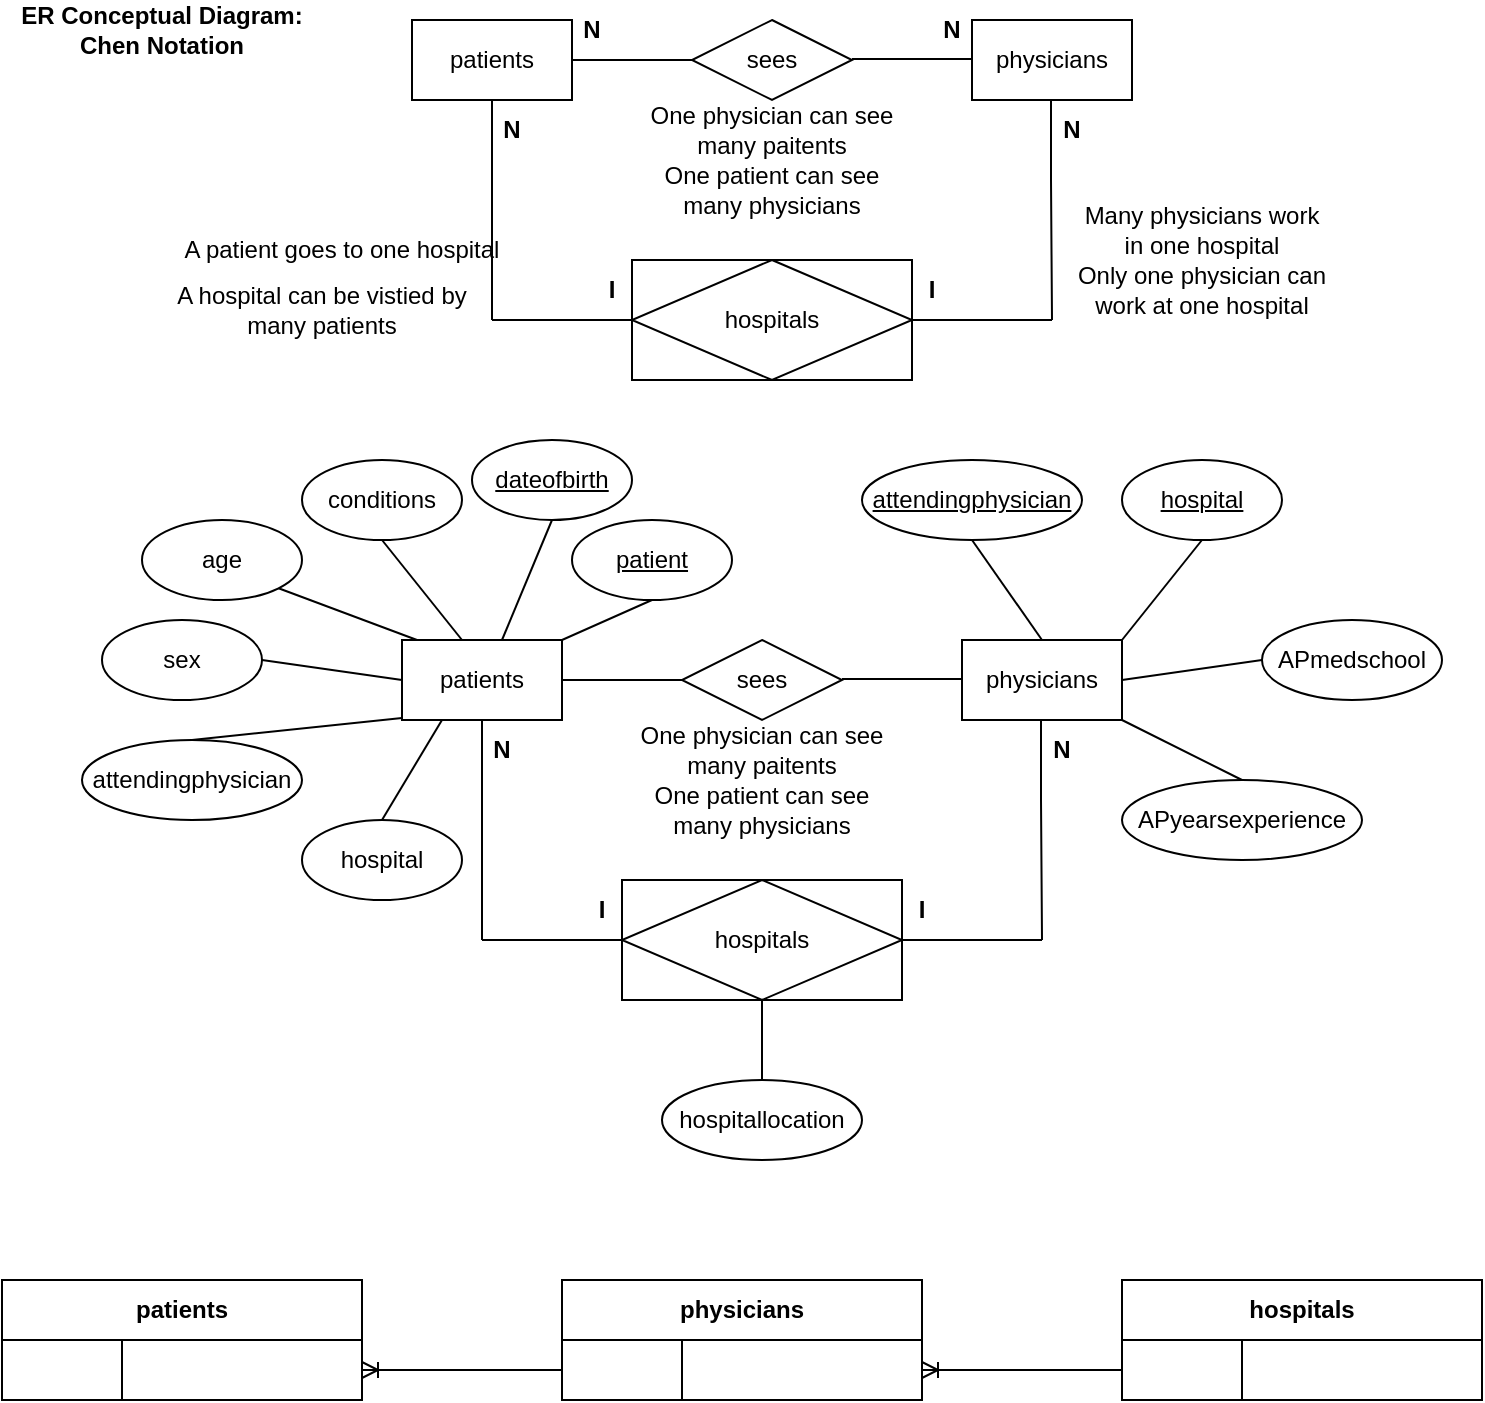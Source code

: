 <mxfile version="21.6.5" type="github">
  <diagram id="R2lEEEUBdFMjLlhIrx00" name="Page-1">
    <mxGraphModel dx="862" dy="481" grid="1" gridSize="10" guides="1" tooltips="1" connect="1" arrows="1" fold="1" page="1" pageScale="1" pageWidth="850" pageHeight="1100" math="0" shadow="0" extFonts="Permanent Marker^https://fonts.googleapis.com/css?family=Permanent+Marker">
      <root>
        <mxCell id="0" />
        <mxCell id="1" parent="0" />
        <mxCell id="58cPk2rYp0zfNqmspbuc-5" value="conditions" style="ellipse;whiteSpace=wrap;html=1;" vertex="1" parent="1">
          <mxGeometry x="150" y="230" width="80" height="40" as="geometry" />
        </mxCell>
        <mxCell id="58cPk2rYp0zfNqmspbuc-6" value="&lt;u&gt;dateofbirth&lt;/u&gt;" style="ellipse;whiteSpace=wrap;html=1;" vertex="1" parent="1">
          <mxGeometry x="235" y="220" width="80" height="40" as="geometry" />
        </mxCell>
        <mxCell id="58cPk2rYp0zfNqmspbuc-7" value="&lt;u&gt;patient&lt;/u&gt;" style="ellipse;whiteSpace=wrap;html=1;" vertex="1" parent="1">
          <mxGeometry x="285" y="260" width="80" height="40" as="geometry" />
        </mxCell>
        <mxCell id="58cPk2rYp0zfNqmspbuc-8" value="attendingphysician" style="ellipse;whiteSpace=wrap;html=1;" vertex="1" parent="1">
          <mxGeometry x="40" y="370" width="110" height="40" as="geometry" />
        </mxCell>
        <mxCell id="58cPk2rYp0zfNqmspbuc-9" value="age" style="ellipse;whiteSpace=wrap;html=1;" vertex="1" parent="1">
          <mxGeometry x="70" y="260" width="80" height="40" as="geometry" />
        </mxCell>
        <mxCell id="58cPk2rYp0zfNqmspbuc-10" value="&lt;u&gt;attendingphysician&lt;/u&gt;" style="ellipse;whiteSpace=wrap;html=1;" vertex="1" parent="1">
          <mxGeometry x="430" y="230" width="110" height="40" as="geometry" />
        </mxCell>
        <mxCell id="58cPk2rYp0zfNqmspbuc-11" value="sex" style="ellipse;whiteSpace=wrap;html=1;" vertex="1" parent="1">
          <mxGeometry x="50" y="310" width="80" height="40" as="geometry" />
        </mxCell>
        <mxCell id="58cPk2rYp0zfNqmspbuc-12" value="hospital" style="ellipse;whiteSpace=wrap;html=1;" vertex="1" parent="1">
          <mxGeometry x="150" y="410" width="80" height="40" as="geometry" />
        </mxCell>
        <mxCell id="58cPk2rYp0zfNqmspbuc-20" value="APyearsexperience" style="ellipse;whiteSpace=wrap;html=1;" vertex="1" parent="1">
          <mxGeometry x="560" y="390" width="120" height="40" as="geometry" />
        </mxCell>
        <mxCell id="58cPk2rYp0zfNqmspbuc-21" value="&lt;u&gt;hospital&lt;/u&gt;" style="ellipse;whiteSpace=wrap;html=1;" vertex="1" parent="1">
          <mxGeometry x="560" y="230" width="80" height="40" as="geometry" />
        </mxCell>
        <mxCell id="58cPk2rYp0zfNqmspbuc-22" value="APmedschool" style="ellipse;whiteSpace=wrap;html=1;" vertex="1" parent="1">
          <mxGeometry x="630" y="310" width="90" height="40" as="geometry" />
        </mxCell>
        <mxCell id="58cPk2rYp0zfNqmspbuc-23" value="hospitallocation" style="ellipse;whiteSpace=wrap;html=1;" vertex="1" parent="1">
          <mxGeometry x="330" y="540" width="100" height="40" as="geometry" />
        </mxCell>
        <mxCell id="58cPk2rYp0zfNqmspbuc-25" style="edgeStyle=orthogonalEdgeStyle;rounded=0;orthogonalLoop=1;jettySize=auto;html=1;exitX=0.5;exitY=1;exitDx=0;exitDy=0;" edge="1" parent="1" source="58cPk2rYp0zfNqmspbuc-8" target="58cPk2rYp0zfNqmspbuc-8">
          <mxGeometry relative="1" as="geometry" />
        </mxCell>
        <mxCell id="58cPk2rYp0zfNqmspbuc-26" value="physicians" style="rounded=0;whiteSpace=wrap;html=1;" vertex="1" parent="1">
          <mxGeometry x="485" y="10" width="80" height="40" as="geometry" />
        </mxCell>
        <mxCell id="58cPk2rYp0zfNqmspbuc-29" value="patients" style="rounded=0;whiteSpace=wrap;html=1;" vertex="1" parent="1">
          <mxGeometry x="205" y="10" width="80" height="40" as="geometry" />
        </mxCell>
        <mxCell id="58cPk2rYp0zfNqmspbuc-33" value="sees" style="rhombus;whiteSpace=wrap;html=1;" vertex="1" parent="1">
          <mxGeometry x="345" y="10" width="80" height="40" as="geometry" />
        </mxCell>
        <mxCell id="58cPk2rYp0zfNqmspbuc-34" value="" style="endArrow=none;html=1;rounded=0;exitX=1;exitY=0.5;exitDx=0;exitDy=0;entryX=0;entryY=0.5;entryDx=0;entryDy=0;" edge="1" parent="1" source="58cPk2rYp0zfNqmspbuc-29" target="58cPk2rYp0zfNqmspbuc-33">
          <mxGeometry width="50" height="50" relative="1" as="geometry">
            <mxPoint x="525" y="150" as="sourcePoint" />
            <mxPoint x="575" y="100" as="targetPoint" />
          </mxGeometry>
        </mxCell>
        <mxCell id="58cPk2rYp0zfNqmspbuc-35" value="" style="endArrow=none;html=1;rounded=0;exitX=1;exitY=0.5;exitDx=0;exitDy=0;entryX=0;entryY=0.5;entryDx=0;entryDy=0;" edge="1" parent="1">
          <mxGeometry width="50" height="50" relative="1" as="geometry">
            <mxPoint x="425" y="29.5" as="sourcePoint" />
            <mxPoint x="485" y="29.5" as="targetPoint" />
          </mxGeometry>
        </mxCell>
        <mxCell id="58cPk2rYp0zfNqmspbuc-36" value="&lt;b&gt;N&lt;/b&gt;" style="text;html=1;strokeColor=none;fillColor=none;align=center;verticalAlign=middle;whiteSpace=wrap;rounded=0;" vertex="1" parent="1">
          <mxGeometry x="465" width="20" height="30" as="geometry" />
        </mxCell>
        <mxCell id="58cPk2rYp0zfNqmspbuc-37" value="&lt;b&gt;N&lt;/b&gt;" style="text;html=1;strokeColor=none;fillColor=none;align=center;verticalAlign=middle;whiteSpace=wrap;rounded=0;" vertex="1" parent="1">
          <mxGeometry x="285" width="20" height="30" as="geometry" />
        </mxCell>
        <mxCell id="58cPk2rYp0zfNqmspbuc-40" value="Only one physician can work at one hospital" style="text;html=1;strokeColor=none;fillColor=none;align=center;verticalAlign=middle;whiteSpace=wrap;rounded=0;" vertex="1" parent="1">
          <mxGeometry x="535" y="130" width="130" height="30" as="geometry" />
        </mxCell>
        <mxCell id="58cPk2rYp0zfNqmspbuc-41" value="&lt;b&gt;N&lt;/b&gt;" style="text;html=1;strokeColor=none;fillColor=none;align=center;verticalAlign=middle;whiteSpace=wrap;rounded=0;" vertex="1" parent="1">
          <mxGeometry x="525" y="50" width="20" height="30" as="geometry" />
        </mxCell>
        <mxCell id="58cPk2rYp0zfNqmspbuc-43" value="&lt;b&gt;I&lt;/b&gt;" style="text;html=1;strokeColor=none;fillColor=none;align=center;verticalAlign=middle;whiteSpace=wrap;rounded=0;" vertex="1" parent="1">
          <mxGeometry x="455" y="130" width="20" height="30" as="geometry" />
        </mxCell>
        <mxCell id="58cPk2rYp0zfNqmspbuc-44" value="One physician can see many paitents" style="text;html=1;strokeColor=none;fillColor=none;align=center;verticalAlign=middle;whiteSpace=wrap;rounded=0;" vertex="1" parent="1">
          <mxGeometry x="320" y="50" width="130" height="30" as="geometry" />
        </mxCell>
        <mxCell id="58cPk2rYp0zfNqmspbuc-61" value="" style="endArrow=none;html=1;rounded=0;entryX=1;entryY=1;entryDx=0;entryDy=0;exitX=0;exitY=0.5;exitDx=0;exitDy=0;" edge="1" parent="1" target="58cPk2rYp0zfNqmspbuc-9">
          <mxGeometry width="50" height="50" relative="1" as="geometry">
            <mxPoint x="207.5" y="320" as="sourcePoint" />
            <mxPoint x="132.5" y="310" as="targetPoint" />
          </mxGeometry>
        </mxCell>
        <mxCell id="58cPk2rYp0zfNqmspbuc-62" value="" style="endArrow=none;html=1;rounded=0;entryX=1;entryY=0.5;entryDx=0;entryDy=0;exitX=0;exitY=0.5;exitDx=0;exitDy=0;" edge="1" parent="1" source="58cPk2rYp0zfNqmspbuc-190" target="58cPk2rYp0zfNqmspbuc-11">
          <mxGeometry width="50" height="50" relative="1" as="geometry">
            <mxPoint x="200" y="360" as="sourcePoint" />
            <mxPoint x="150" y="380" as="targetPoint" />
          </mxGeometry>
        </mxCell>
        <mxCell id="58cPk2rYp0zfNqmspbuc-63" value="" style="endArrow=none;html=1;rounded=0;entryX=0.5;entryY=0;entryDx=0;entryDy=0;" edge="1" parent="1" target="58cPk2rYp0zfNqmspbuc-8">
          <mxGeometry width="50" height="50" relative="1" as="geometry">
            <mxPoint x="200" y="359" as="sourcePoint" />
            <mxPoint x="125" y="349" as="targetPoint" />
          </mxGeometry>
        </mxCell>
        <mxCell id="58cPk2rYp0zfNqmspbuc-64" value="" style="endArrow=none;html=1;rounded=0;entryX=0.5;entryY=0;entryDx=0;entryDy=0;exitX=0.25;exitY=1;exitDx=0;exitDy=0;" edge="1" parent="1" source="58cPk2rYp0zfNqmspbuc-190" target="58cPk2rYp0zfNqmspbuc-12">
          <mxGeometry width="50" height="50" relative="1" as="geometry">
            <mxPoint x="140" y="440" as="sourcePoint" />
            <mxPoint x="35" y="440" as="targetPoint" />
          </mxGeometry>
        </mxCell>
        <mxCell id="58cPk2rYp0zfNqmspbuc-65" value="" style="endArrow=none;html=1;rounded=0;entryX=0.5;entryY=1;entryDx=0;entryDy=0;exitX=0;exitY=0;exitDx=0;exitDy=0;" edge="1" parent="1" target="58cPk2rYp0zfNqmspbuc-5">
          <mxGeometry width="50" height="50" relative="1" as="geometry">
            <mxPoint x="230" y="320" as="sourcePoint" />
            <mxPoint x="178.284" y="294.142" as="targetPoint" />
          </mxGeometry>
        </mxCell>
        <mxCell id="58cPk2rYp0zfNqmspbuc-66" value="" style="endArrow=none;html=1;rounded=0;entryX=0.5;entryY=1;entryDx=0;entryDy=0;exitX=0.25;exitY=0;exitDx=0;exitDy=0;" edge="1" parent="1" target="58cPk2rYp0zfNqmspbuc-6">
          <mxGeometry width="50" height="50" relative="1" as="geometry">
            <mxPoint x="250" y="320" as="sourcePoint" />
            <mxPoint x="205" y="380" as="targetPoint" />
          </mxGeometry>
        </mxCell>
        <mxCell id="58cPk2rYp0zfNqmspbuc-67" value="" style="endArrow=none;html=1;rounded=0;entryX=0.5;entryY=1;entryDx=0;entryDy=0;exitX=0.75;exitY=0;exitDx=0;exitDy=0;" edge="1" parent="1" target="58cPk2rYp0zfNqmspbuc-7">
          <mxGeometry width="50" height="50" relative="1" as="geometry">
            <mxPoint x="280" y="320" as="sourcePoint" />
            <mxPoint x="205" y="390" as="targetPoint" />
          </mxGeometry>
        </mxCell>
        <mxCell id="58cPk2rYp0zfNqmspbuc-68" value="" style="endArrow=none;html=1;rounded=0;exitX=1;exitY=0.5;exitDx=0;exitDy=0;" edge="1" parent="1" source="58cPk2rYp0zfNqmspbuc-189">
          <mxGeometry width="50" height="50" relative="1" as="geometry">
            <mxPoint x="700" y="260" as="sourcePoint" />
            <mxPoint x="630" y="330" as="targetPoint" />
          </mxGeometry>
        </mxCell>
        <mxCell id="58cPk2rYp0zfNqmspbuc-69" value="" style="endArrow=none;html=1;rounded=0;entryX=0.5;entryY=0;entryDx=0;entryDy=0;exitX=1;exitY=1;exitDx=0;exitDy=0;" edge="1" parent="1" source="58cPk2rYp0zfNqmspbuc-189" target="58cPk2rYp0zfNqmspbuc-20">
          <mxGeometry width="50" height="50" relative="1" as="geometry">
            <mxPoint x="740" y="260" as="sourcePoint" />
            <mxPoint x="405" y="310" as="targetPoint" />
          </mxGeometry>
        </mxCell>
        <mxCell id="58cPk2rYp0zfNqmspbuc-70" value="" style="endArrow=none;html=1;rounded=0;entryX=0.5;entryY=1;entryDx=0;entryDy=0;exitX=0.5;exitY=0;exitDx=0;exitDy=0;" edge="1" parent="1" source="58cPk2rYp0zfNqmspbuc-189" target="58cPk2rYp0zfNqmspbuc-10">
          <mxGeometry width="50" height="50" relative="1" as="geometry">
            <mxPoint x="530" y="340" as="sourcePoint" />
            <mxPoint x="245" y="440" as="targetPoint" />
          </mxGeometry>
        </mxCell>
        <mxCell id="58cPk2rYp0zfNqmspbuc-71" value="" style="endArrow=none;html=1;rounded=0;entryX=0.5;entryY=1;entryDx=0;entryDy=0;exitX=1;exitY=0;exitDx=0;exitDy=0;" edge="1" parent="1" source="58cPk2rYp0zfNqmspbuc-189" target="58cPk2rYp0zfNqmspbuc-21">
          <mxGeometry width="50" height="50" relative="1" as="geometry">
            <mxPoint x="570" y="340" as="sourcePoint" />
            <mxPoint x="495" y="280" as="targetPoint" />
          </mxGeometry>
        </mxCell>
        <mxCell id="58cPk2rYp0zfNqmspbuc-73" value="" style="endArrow=none;html=1;rounded=0;entryX=0.5;entryY=0;entryDx=0;entryDy=0;exitX=0.5;exitY=1;exitDx=0;exitDy=0;" edge="1" parent="1" source="58cPk2rYp0zfNqmspbuc-204" target="58cPk2rYp0zfNqmspbuc-23">
          <mxGeometry width="50" height="50" relative="1" as="geometry">
            <mxPoint x="340" y="460" as="sourcePoint" />
            <mxPoint x="15" y="400" as="targetPoint" />
          </mxGeometry>
        </mxCell>
        <mxCell id="58cPk2rYp0zfNqmspbuc-77" value="patients" style="shape=table;startSize=30;container=1;collapsible=1;childLayout=tableLayout;fixedRows=1;rowLines=0;fontStyle=1;align=center;resizeLast=1;html=1;whiteSpace=wrap;" vertex="1" parent="1">
          <mxGeometry y="640" width="180" height="60" as="geometry" />
        </mxCell>
        <mxCell id="58cPk2rYp0zfNqmspbuc-87" value="" style="shape=tableRow;horizontal=0;startSize=0;swimlaneHead=0;swimlaneBody=0;fillColor=none;collapsible=0;dropTarget=0;points=[[0,0.5],[1,0.5]];portConstraint=eastwest;top=0;left=0;right=0;bottom=0;html=1;" vertex="1" parent="58cPk2rYp0zfNqmspbuc-77">
          <mxGeometry y="30" width="180" height="30" as="geometry" />
        </mxCell>
        <mxCell id="58cPk2rYp0zfNqmspbuc-88" value="" style="shape=partialRectangle;connectable=0;fillColor=none;top=0;left=0;bottom=0;right=0;editable=1;overflow=hidden;html=1;whiteSpace=wrap;" vertex="1" parent="58cPk2rYp0zfNqmspbuc-87">
          <mxGeometry width="60" height="30" as="geometry">
            <mxRectangle width="60" height="30" as="alternateBounds" />
          </mxGeometry>
        </mxCell>
        <mxCell id="58cPk2rYp0zfNqmspbuc-89" value="" style="shape=partialRectangle;connectable=0;fillColor=none;top=0;left=0;bottom=0;right=0;align=left;spacingLeft=6;overflow=hidden;html=1;whiteSpace=wrap;" vertex="1" parent="58cPk2rYp0zfNqmspbuc-87">
          <mxGeometry x="60" width="120" height="30" as="geometry">
            <mxRectangle width="120" height="30" as="alternateBounds" />
          </mxGeometry>
        </mxCell>
        <mxCell id="58cPk2rYp0zfNqmspbuc-125" value="physicians" style="shape=table;startSize=30;container=1;collapsible=1;childLayout=tableLayout;fixedRows=1;rowLines=0;fontStyle=1;align=center;resizeLast=1;html=1;whiteSpace=wrap;" vertex="1" parent="1">
          <mxGeometry x="280" y="640" width="180" height="60" as="geometry" />
        </mxCell>
        <mxCell id="58cPk2rYp0zfNqmspbuc-126" value="" style="shape=tableRow;horizontal=0;startSize=0;swimlaneHead=0;swimlaneBody=0;fillColor=none;collapsible=0;dropTarget=0;points=[[0,0.5],[1,0.5]];portConstraint=eastwest;top=0;left=0;right=0;bottom=0;html=1;" vertex="1" parent="58cPk2rYp0zfNqmspbuc-125">
          <mxGeometry y="30" width="180" height="30" as="geometry" />
        </mxCell>
        <mxCell id="58cPk2rYp0zfNqmspbuc-127" value="" style="shape=partialRectangle;connectable=0;fillColor=none;top=0;left=0;bottom=0;right=0;editable=1;overflow=hidden;html=1;whiteSpace=wrap;" vertex="1" parent="58cPk2rYp0zfNqmspbuc-126">
          <mxGeometry width="60" height="30" as="geometry">
            <mxRectangle width="60" height="30" as="alternateBounds" />
          </mxGeometry>
        </mxCell>
        <mxCell id="58cPk2rYp0zfNqmspbuc-128" value="" style="shape=partialRectangle;connectable=0;fillColor=none;top=0;left=0;bottom=0;right=0;align=left;spacingLeft=6;overflow=hidden;html=1;whiteSpace=wrap;" vertex="1" parent="58cPk2rYp0zfNqmspbuc-126">
          <mxGeometry x="60" width="120" height="30" as="geometry">
            <mxRectangle width="120" height="30" as="alternateBounds" />
          </mxGeometry>
        </mxCell>
        <mxCell id="58cPk2rYp0zfNqmspbuc-129" value="hospitals" style="shape=table;startSize=30;container=1;collapsible=1;childLayout=tableLayout;fixedRows=1;rowLines=0;fontStyle=1;align=center;resizeLast=1;html=1;whiteSpace=wrap;" vertex="1" parent="1">
          <mxGeometry x="560" y="640" width="180" height="60" as="geometry" />
        </mxCell>
        <mxCell id="58cPk2rYp0zfNqmspbuc-130" value="" style="shape=tableRow;horizontal=0;startSize=0;swimlaneHead=0;swimlaneBody=0;fillColor=none;collapsible=0;dropTarget=0;points=[[0,0.5],[1,0.5]];portConstraint=eastwest;top=0;left=0;right=0;bottom=0;html=1;" vertex="1" parent="58cPk2rYp0zfNqmspbuc-129">
          <mxGeometry y="30" width="180" height="30" as="geometry" />
        </mxCell>
        <mxCell id="58cPk2rYp0zfNqmspbuc-131" value="" style="shape=partialRectangle;connectable=0;fillColor=none;top=0;left=0;bottom=0;right=0;editable=1;overflow=hidden;html=1;whiteSpace=wrap;" vertex="1" parent="58cPk2rYp0zfNqmspbuc-130">
          <mxGeometry width="60" height="30" as="geometry">
            <mxRectangle width="60" height="30" as="alternateBounds" />
          </mxGeometry>
        </mxCell>
        <mxCell id="58cPk2rYp0zfNqmspbuc-132" value="" style="shape=partialRectangle;connectable=0;fillColor=none;top=0;left=0;bottom=0;right=0;align=left;spacingLeft=6;overflow=hidden;html=1;whiteSpace=wrap;" vertex="1" parent="58cPk2rYp0zfNqmspbuc-130">
          <mxGeometry x="60" width="120" height="30" as="geometry">
            <mxRectangle width="120" height="30" as="alternateBounds" />
          </mxGeometry>
        </mxCell>
        <mxCell id="58cPk2rYp0zfNqmspbuc-134" value="" style="edgeStyle=entityRelationEdgeStyle;fontSize=12;html=1;endArrow=ERoneToMany;rounded=0;entryX=1;entryY=0.5;entryDx=0;entryDy=0;exitX=0;exitY=0.5;exitDx=0;exitDy=0;" edge="1" parent="1" source="58cPk2rYp0zfNqmspbuc-126" target="58cPk2rYp0zfNqmspbuc-87">
          <mxGeometry width="100" height="100" relative="1" as="geometry">
            <mxPoint x="180" y="790" as="sourcePoint" />
            <mxPoint x="410" y="550" as="targetPoint" />
          </mxGeometry>
        </mxCell>
        <mxCell id="58cPk2rYp0zfNqmspbuc-135" value="" style="edgeStyle=entityRelationEdgeStyle;fontSize=12;html=1;endArrow=ERoneToMany;rounded=0;entryX=1;entryY=0.5;entryDx=0;entryDy=0;exitX=0;exitY=0.5;exitDx=0;exitDy=0;" edge="1" parent="1" source="58cPk2rYp0zfNqmspbuc-130" target="58cPk2rYp0zfNqmspbuc-126">
          <mxGeometry width="100" height="100" relative="1" as="geometry">
            <mxPoint x="580" y="760" as="sourcePoint" />
            <mxPoint x="480" y="760" as="targetPoint" />
            <Array as="points">
              <mxPoint x="560" y="805" />
              <mxPoint x="560" y="815" />
            </Array>
          </mxGeometry>
        </mxCell>
        <mxCell id="58cPk2rYp0zfNqmspbuc-136" value="One patient can see many physicians" style="text;html=1;strokeColor=none;fillColor=none;align=center;verticalAlign=middle;whiteSpace=wrap;rounded=0;" vertex="1" parent="1">
          <mxGeometry x="320" y="80" width="130" height="30" as="geometry" />
        </mxCell>
        <mxCell id="58cPk2rYp0zfNqmspbuc-138" value="Many physicians work in one hospital" style="text;html=1;strokeColor=none;fillColor=none;align=center;verticalAlign=middle;whiteSpace=wrap;rounded=0;" vertex="1" parent="1">
          <mxGeometry x="535" y="100" width="130" height="30" as="geometry" />
        </mxCell>
        <mxCell id="58cPk2rYp0zfNqmspbuc-140" value="" style="endArrow=none;html=1;rounded=0;exitX=0.5;exitY=1;exitDx=0;exitDy=0;" edge="1" parent="1" source="58cPk2rYp0zfNqmspbuc-29">
          <mxGeometry width="50" height="50" relative="1" as="geometry">
            <mxPoint x="455" y="150" as="sourcePoint" />
            <mxPoint x="245" y="160" as="targetPoint" />
          </mxGeometry>
        </mxCell>
        <mxCell id="58cPk2rYp0zfNqmspbuc-141" value="" style="endArrow=none;html=1;rounded=0;exitX=0.5;exitY=1;exitDx=0;exitDy=0;" edge="1" parent="1">
          <mxGeometry width="50" height="50" relative="1" as="geometry">
            <mxPoint x="524.5" y="50" as="sourcePoint" />
            <mxPoint x="525" y="160" as="targetPoint" />
            <Array as="points">
              <mxPoint x="524.5" y="90" />
            </Array>
          </mxGeometry>
        </mxCell>
        <mxCell id="58cPk2rYp0zfNqmspbuc-142" value="" style="endArrow=none;html=1;rounded=0;" edge="1" parent="1" target="58cPk2rYp0zfNqmspbuc-150">
          <mxGeometry width="50" height="50" relative="1" as="geometry">
            <mxPoint x="245" y="160" as="sourcePoint" />
            <mxPoint x="235" y="160" as="targetPoint" />
          </mxGeometry>
        </mxCell>
        <mxCell id="58cPk2rYp0zfNqmspbuc-144" value="" style="endArrow=none;html=1;rounded=0;exitX=1;exitY=0.5;exitDx=0;exitDy=0;" edge="1" parent="1" source="58cPk2rYp0zfNqmspbuc-150">
          <mxGeometry width="50" height="50" relative="1" as="geometry">
            <mxPoint x="565" y="129.5" as="sourcePoint" />
            <mxPoint x="525" y="160" as="targetPoint" />
          </mxGeometry>
        </mxCell>
        <mxCell id="58cPk2rYp0zfNqmspbuc-145" value="&lt;b&gt;N&lt;/b&gt;" style="text;html=1;strokeColor=none;fillColor=none;align=center;verticalAlign=middle;whiteSpace=wrap;rounded=0;" vertex="1" parent="1">
          <mxGeometry x="245" y="50" width="20" height="30" as="geometry" />
        </mxCell>
        <mxCell id="58cPk2rYp0zfNqmspbuc-147" value="&lt;b&gt;I&lt;/b&gt;" style="text;html=1;strokeColor=none;fillColor=none;align=center;verticalAlign=middle;whiteSpace=wrap;rounded=0;" vertex="1" parent="1">
          <mxGeometry x="295" y="130" width="20" height="30" as="geometry" />
        </mxCell>
        <mxCell id="58cPk2rYp0zfNqmspbuc-148" value="&lt;b&gt;ER Conceptual Diagram:&lt;br&gt;Chen Notation&lt;br&gt;&lt;/b&gt;" style="text;html=1;strokeColor=none;fillColor=none;align=center;verticalAlign=middle;whiteSpace=wrap;rounded=0;" vertex="1" parent="1">
          <mxGeometry width="160" height="30" as="geometry" />
        </mxCell>
        <mxCell id="58cPk2rYp0zfNqmspbuc-149" value="A hospital can be vistied by many patients" style="text;html=1;strokeColor=none;fillColor=none;align=center;verticalAlign=middle;whiteSpace=wrap;rounded=0;" vertex="1" parent="1">
          <mxGeometry x="80" y="140" width="160" height="30" as="geometry" />
        </mxCell>
        <mxCell id="58cPk2rYp0zfNqmspbuc-150" value="hospitals" style="shape=associativeEntity;whiteSpace=wrap;html=1;align=center;" vertex="1" parent="1">
          <mxGeometry x="315" y="130" width="140" height="60" as="geometry" />
        </mxCell>
        <mxCell id="58cPk2rYp0zfNqmspbuc-156" value="A patient goes to one hospital" style="text;html=1;strokeColor=none;fillColor=none;align=center;verticalAlign=middle;whiteSpace=wrap;rounded=0;" vertex="1" parent="1">
          <mxGeometry x="90" y="110" width="160" height="30" as="geometry" />
        </mxCell>
        <mxCell id="58cPk2rYp0zfNqmspbuc-189" value="physicians" style="rounded=0;whiteSpace=wrap;html=1;" vertex="1" parent="1">
          <mxGeometry x="480" y="320" width="80" height="40" as="geometry" />
        </mxCell>
        <mxCell id="58cPk2rYp0zfNqmspbuc-190" value="patients" style="rounded=0;whiteSpace=wrap;html=1;" vertex="1" parent="1">
          <mxGeometry x="200" y="320" width="80" height="40" as="geometry" />
        </mxCell>
        <mxCell id="58cPk2rYp0zfNqmspbuc-191" value="sees" style="rhombus;whiteSpace=wrap;html=1;" vertex="1" parent="1">
          <mxGeometry x="340" y="320" width="80" height="40" as="geometry" />
        </mxCell>
        <mxCell id="58cPk2rYp0zfNqmspbuc-192" value="" style="endArrow=none;html=1;rounded=0;exitX=1;exitY=0.5;exitDx=0;exitDy=0;entryX=0;entryY=0.5;entryDx=0;entryDy=0;" edge="1" parent="1" source="58cPk2rYp0zfNqmspbuc-190" target="58cPk2rYp0zfNqmspbuc-191">
          <mxGeometry width="50" height="50" relative="1" as="geometry">
            <mxPoint x="520" y="460" as="sourcePoint" />
            <mxPoint x="570" y="410" as="targetPoint" />
          </mxGeometry>
        </mxCell>
        <mxCell id="58cPk2rYp0zfNqmspbuc-193" value="" style="endArrow=none;html=1;rounded=0;exitX=1;exitY=0.5;exitDx=0;exitDy=0;entryX=0;entryY=0.5;entryDx=0;entryDy=0;" edge="1" parent="1">
          <mxGeometry width="50" height="50" relative="1" as="geometry">
            <mxPoint x="420" y="339.5" as="sourcePoint" />
            <mxPoint x="480" y="339.5" as="targetPoint" />
          </mxGeometry>
        </mxCell>
        <mxCell id="58cPk2rYp0zfNqmspbuc-194" value="&lt;b&gt;N&lt;/b&gt;" style="text;html=1;strokeColor=none;fillColor=none;align=center;verticalAlign=middle;whiteSpace=wrap;rounded=0;" vertex="1" parent="1">
          <mxGeometry x="520" y="360" width="20" height="30" as="geometry" />
        </mxCell>
        <mxCell id="58cPk2rYp0zfNqmspbuc-195" value="&lt;b&gt;I&lt;/b&gt;" style="text;html=1;strokeColor=none;fillColor=none;align=center;verticalAlign=middle;whiteSpace=wrap;rounded=0;" vertex="1" parent="1">
          <mxGeometry x="450" y="440" width="20" height="30" as="geometry" />
        </mxCell>
        <mxCell id="58cPk2rYp0zfNqmspbuc-196" value="One physician can see many paitents" style="text;html=1;strokeColor=none;fillColor=none;align=center;verticalAlign=middle;whiteSpace=wrap;rounded=0;" vertex="1" parent="1">
          <mxGeometry x="315" y="360" width="130" height="30" as="geometry" />
        </mxCell>
        <mxCell id="58cPk2rYp0zfNqmspbuc-197" value="One patient can see many physicians" style="text;html=1;strokeColor=none;fillColor=none;align=center;verticalAlign=middle;whiteSpace=wrap;rounded=0;" vertex="1" parent="1">
          <mxGeometry x="315" y="390" width="130" height="30" as="geometry" />
        </mxCell>
        <mxCell id="58cPk2rYp0zfNqmspbuc-198" value="" style="endArrow=none;html=1;rounded=0;exitX=0.5;exitY=1;exitDx=0;exitDy=0;" edge="1" parent="1" source="58cPk2rYp0zfNqmspbuc-190">
          <mxGeometry width="50" height="50" relative="1" as="geometry">
            <mxPoint x="450" y="460" as="sourcePoint" />
            <mxPoint x="240" y="470" as="targetPoint" />
          </mxGeometry>
        </mxCell>
        <mxCell id="58cPk2rYp0zfNqmspbuc-199" value="" style="endArrow=none;html=1;rounded=0;exitX=0.5;exitY=1;exitDx=0;exitDy=0;" edge="1" parent="1">
          <mxGeometry width="50" height="50" relative="1" as="geometry">
            <mxPoint x="519.5" y="360" as="sourcePoint" />
            <mxPoint x="520" y="470" as="targetPoint" />
            <Array as="points">
              <mxPoint x="519.5" y="400" />
            </Array>
          </mxGeometry>
        </mxCell>
        <mxCell id="58cPk2rYp0zfNqmspbuc-200" value="" style="endArrow=none;html=1;rounded=0;" edge="1" parent="1" target="58cPk2rYp0zfNqmspbuc-204">
          <mxGeometry width="50" height="50" relative="1" as="geometry">
            <mxPoint x="240" y="470" as="sourcePoint" />
            <mxPoint x="230" y="470" as="targetPoint" />
          </mxGeometry>
        </mxCell>
        <mxCell id="58cPk2rYp0zfNqmspbuc-201" value="" style="endArrow=none;html=1;rounded=0;exitX=1;exitY=0.5;exitDx=0;exitDy=0;" edge="1" parent="1" source="58cPk2rYp0zfNqmspbuc-204">
          <mxGeometry width="50" height="50" relative="1" as="geometry">
            <mxPoint x="560" y="439.5" as="sourcePoint" />
            <mxPoint x="520" y="470" as="targetPoint" />
          </mxGeometry>
        </mxCell>
        <mxCell id="58cPk2rYp0zfNqmspbuc-202" value="&lt;b&gt;N&lt;/b&gt;" style="text;html=1;strokeColor=none;fillColor=none;align=center;verticalAlign=middle;whiteSpace=wrap;rounded=0;" vertex="1" parent="1">
          <mxGeometry x="240" y="360" width="20" height="30" as="geometry" />
        </mxCell>
        <mxCell id="58cPk2rYp0zfNqmspbuc-203" value="&lt;b&gt;I&lt;/b&gt;" style="text;html=1;strokeColor=none;fillColor=none;align=center;verticalAlign=middle;whiteSpace=wrap;rounded=0;" vertex="1" parent="1">
          <mxGeometry x="290" y="440" width="20" height="30" as="geometry" />
        </mxCell>
        <mxCell id="58cPk2rYp0zfNqmspbuc-204" value="hospitals" style="shape=associativeEntity;whiteSpace=wrap;html=1;align=center;" vertex="1" parent="1">
          <mxGeometry x="310" y="440" width="140" height="60" as="geometry" />
        </mxCell>
      </root>
    </mxGraphModel>
  </diagram>
</mxfile>
